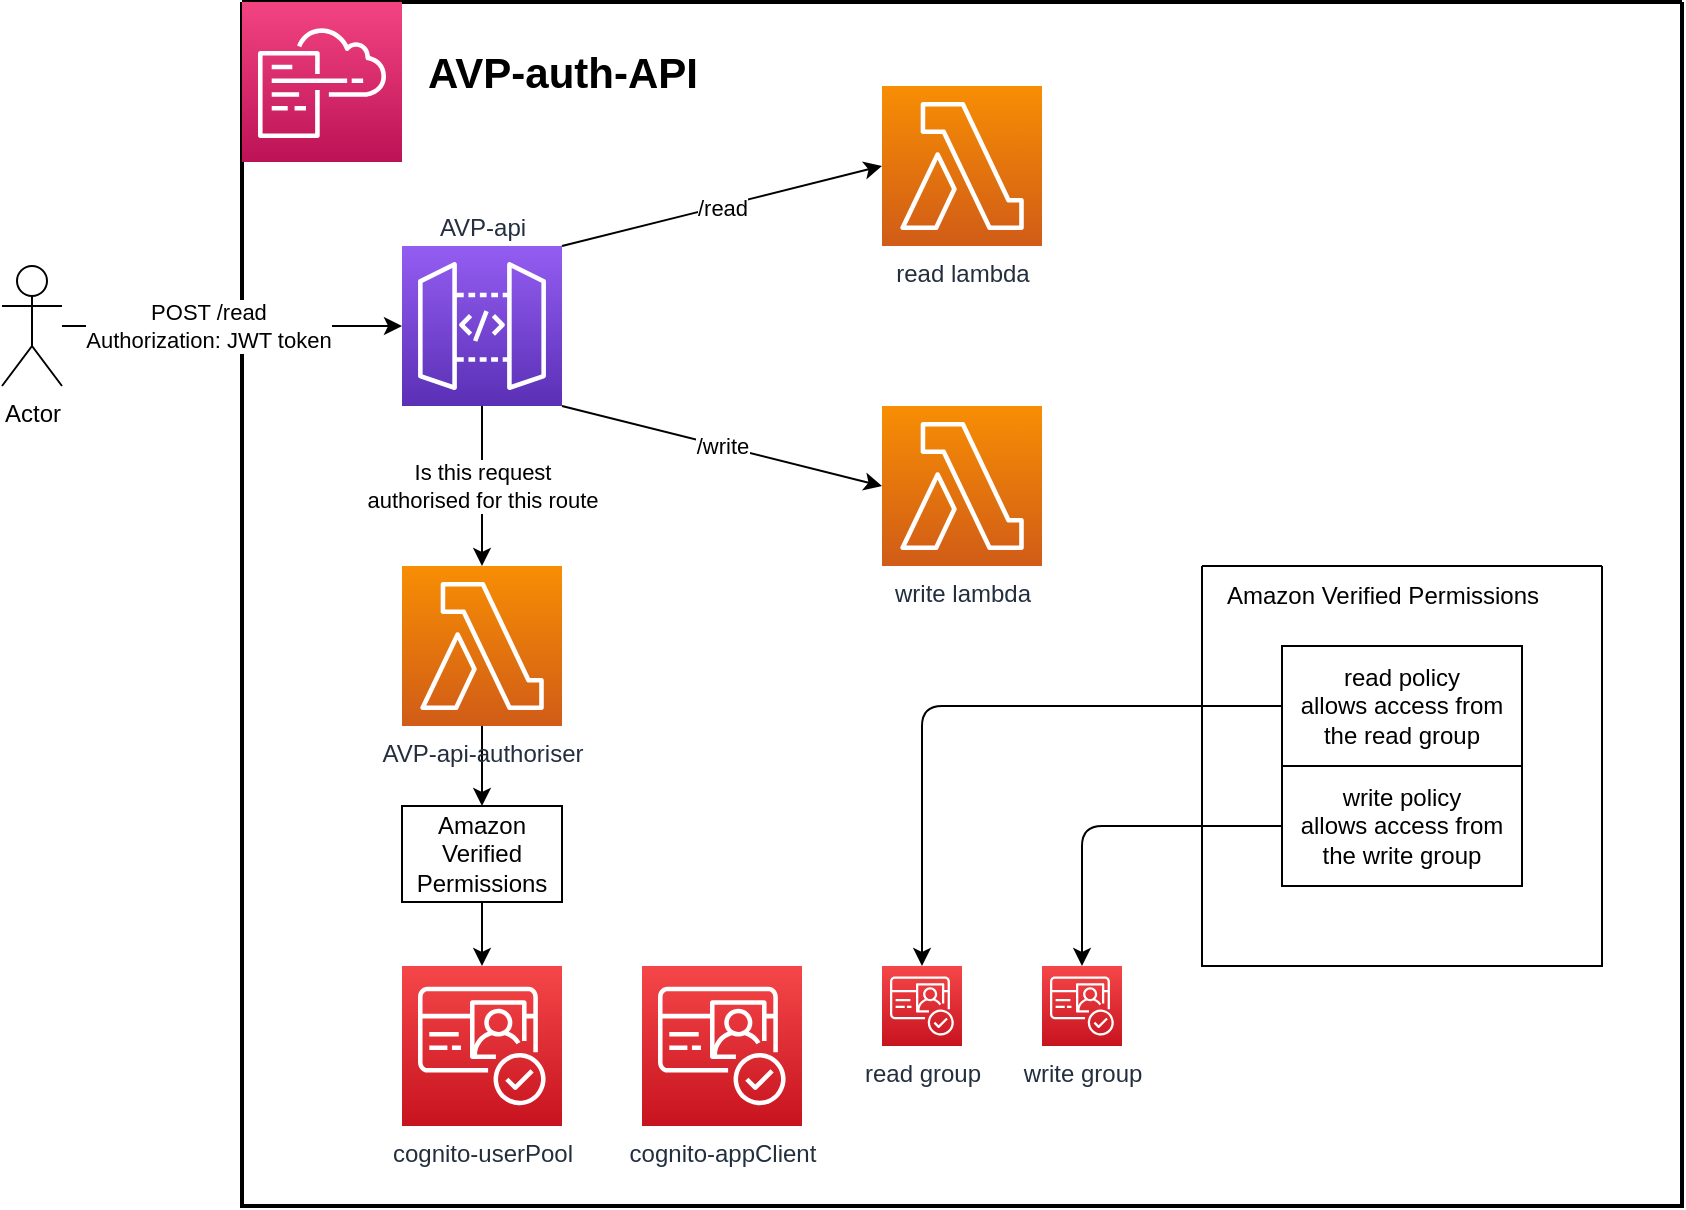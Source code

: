 <mxfile>
    <diagram id="uQtb4kDnB-4BG6wCOJv8" name="Page-1">
        <mxGraphModel dx="2304" dy="867" grid="1" gridSize="10" guides="1" tooltips="1" connect="1" arrows="1" fold="1" page="1" pageScale="1" pageWidth="827" pageHeight="1169" math="0" shadow="0">
            <root>
                <mxCell id="0"/>
                <mxCell id="1" parent="0"/>
                <mxCell id="98" value="" style="swimlane;startSize=0;strokeWidth=2;" parent="1" vertex="1">
                    <mxGeometry x="-480" y="318" width="720" height="602" as="geometry"/>
                </mxCell>
                <mxCell id="127" value="&lt;h2 class=&quot;awsui_header-text_1r9lg_5gt1n_553&quot; style=&quot;font-size: 21px&quot;&gt;AVP-auth-API&lt;/h2&gt;" style="text;html=1;align=center;verticalAlign=middle;resizable=0;points=[];autosize=1;strokeColor=none;fillColor=none;fontSize=21;" parent="98" vertex="1">
                    <mxGeometry x="80" width="160" height="70" as="geometry"/>
                </mxCell>
                <mxCell id="128" value="" style="sketch=0;points=[[0,0,0],[0.25,0,0],[0.5,0,0],[0.75,0,0],[1,0,0],[0,1,0],[0.25,1,0],[0.5,1,0],[0.75,1,0],[1,1,0],[0,0.25,0],[0,0.5,0],[0,0.75,0],[1,0.25,0],[1,0.5,0],[1,0.75,0]];points=[[0,0,0],[0.25,0,0],[0.5,0,0],[0.75,0,0],[1,0,0],[0,1,0],[0.25,1,0],[0.5,1,0],[0.75,1,0],[1,1,0],[0,0.25,0],[0,0.5,0],[0,0.75,0],[1,0.25,0],[1,0.5,0],[1,0.75,0]];outlineConnect=0;fontColor=#232F3E;gradientColor=#F34482;gradientDirection=north;fillColor=#BC1356;strokeColor=#ffffff;dashed=0;verticalLabelPosition=bottom;verticalAlign=top;align=center;html=1;fontSize=12;fontStyle=0;aspect=fixed;shape=mxgraph.aws4.resourceIcon;resIcon=mxgraph.aws4.cloudformation;" parent="98" vertex="1">
                    <mxGeometry width="80" height="80" as="geometry"/>
                </mxCell>
                <mxCell id="176" value="cognito-userPool" style="sketch=0;points=[[0,0,0],[0.25,0,0],[0.5,0,0],[0.75,0,0],[1,0,0],[0,1,0],[0.25,1,0],[0.5,1,0],[0.75,1,0],[1,1,0],[0,0.25,0],[0,0.5,0],[0,0.75,0],[1,0.25,0],[1,0.5,0],[1,0.75,0]];outlineConnect=0;fontColor=#232F3E;gradientColor=#F54749;gradientDirection=north;fillColor=#C7131F;strokeColor=#ffffff;dashed=0;verticalLabelPosition=bottom;verticalAlign=top;align=center;html=1;fontSize=12;fontStyle=0;aspect=fixed;shape=mxgraph.aws4.resourceIcon;resIcon=mxgraph.aws4.cognito;" parent="98" vertex="1">
                    <mxGeometry x="80" y="482" width="80" height="80" as="geometry"/>
                </mxCell>
                <mxCell id="177" value="read group" style="sketch=0;points=[[0,0,0],[0.25,0,0],[0.5,0,0],[0.75,0,0],[1,0,0],[0,1,0],[0.25,1,0],[0.5,1,0],[0.75,1,0],[1,1,0],[0,0.25,0],[0,0.5,0],[0,0.75,0],[1,0.25,0],[1,0.5,0],[1,0.75,0]];outlineConnect=0;fontColor=#232F3E;gradientColor=#F54749;gradientDirection=north;fillColor=#C7131F;strokeColor=#ffffff;dashed=0;verticalLabelPosition=bottom;verticalAlign=top;align=center;html=1;fontSize=12;fontStyle=0;aspect=fixed;shape=mxgraph.aws4.resourceIcon;resIcon=mxgraph.aws4.cognito;" parent="98" vertex="1">
                    <mxGeometry x="320" y="482" width="40" height="40" as="geometry"/>
                </mxCell>
                <mxCell id="178" value="write group" style="sketch=0;points=[[0,0,0],[0.25,0,0],[0.5,0,0],[0.75,0,0],[1,0,0],[0,1,0],[0.25,1,0],[0.5,1,0],[0.75,1,0],[1,1,0],[0,0.25,0],[0,0.5,0],[0,0.75,0],[1,0.25,0],[1,0.5,0],[1,0.75,0]];outlineConnect=0;fontColor=#232F3E;gradientColor=#F54749;gradientDirection=north;fillColor=#C7131F;strokeColor=#ffffff;dashed=0;verticalLabelPosition=bottom;verticalAlign=top;align=center;html=1;fontSize=12;fontStyle=0;aspect=fixed;shape=mxgraph.aws4.resourceIcon;resIcon=mxgraph.aws4.cognito;" parent="98" vertex="1">
                    <mxGeometry x="400" y="482" width="40" height="40" as="geometry"/>
                </mxCell>
                <mxCell id="179" value="cognito-appClient" style="sketch=0;points=[[0,0,0],[0.25,0,0],[0.5,0,0],[0.75,0,0],[1,0,0],[0,1,0],[0.25,1,0],[0.5,1,0],[0.75,1,0],[1,1,0],[0,0.25,0],[0,0.5,0],[0,0.75,0],[1,0.25,0],[1,0.5,0],[1,0.75,0]];outlineConnect=0;fontColor=#232F3E;gradientColor=#F54749;gradientDirection=north;fillColor=#C7131F;strokeColor=#ffffff;dashed=0;verticalLabelPosition=bottom;verticalAlign=top;align=center;html=1;fontSize=12;fontStyle=0;aspect=fixed;shape=mxgraph.aws4.resourceIcon;resIcon=mxgraph.aws4.cognito;" parent="98" vertex="1">
                    <mxGeometry x="200" y="482" width="80" height="80" as="geometry"/>
                </mxCell>
                <mxCell id="183" style="edgeStyle=none;html=1;entryX=0;entryY=0.5;entryDx=0;entryDy=0;entryPerimeter=0;exitX=1;exitY=0;exitDx=0;exitDy=0;exitPerimeter=0;" parent="98" source="180" target="181" edge="1">
                    <mxGeometry relative="1" as="geometry">
                        <Array as="points">
                            <mxPoint x="240" y="102"/>
                        </Array>
                    </mxGeometry>
                </mxCell>
                <mxCell id="191" value="/read" style="edgeLabel;html=1;align=center;verticalAlign=middle;resizable=0;points=[];" parent="183" vertex="1" connectable="0">
                    <mxGeometry x="0.288" y="1" relative="1" as="geometry">
                        <mxPoint x="-23" y="7" as="offset"/>
                    </mxGeometry>
                </mxCell>
                <mxCell id="184" style="edgeStyle=none;html=1;entryX=0;entryY=0.5;entryDx=0;entryDy=0;entryPerimeter=0;exitX=1;exitY=1;exitDx=0;exitDy=0;exitPerimeter=0;" parent="98" source="180" target="182" edge="1">
                    <mxGeometry relative="1" as="geometry"/>
                </mxCell>
                <mxCell id="192" value="/write" style="edgeLabel;html=1;align=center;verticalAlign=middle;resizable=0;points=[];" parent="184" vertex="1" connectable="0">
                    <mxGeometry x="0.208" y="-2" relative="1" as="geometry">
                        <mxPoint x="-16" y="-6" as="offset"/>
                    </mxGeometry>
                </mxCell>
                <mxCell id="186" style="edgeStyle=none;html=1;entryX=0.5;entryY=0;entryDx=0;entryDy=0;entryPerimeter=0;" parent="98" source="180" target="185" edge="1">
                    <mxGeometry relative="1" as="geometry"/>
                </mxCell>
                <mxCell id="190" value="Is this request&lt;br&gt;authorised for this route" style="edgeLabel;html=1;align=center;verticalAlign=middle;resizable=0;points=[];" parent="186" vertex="1" connectable="0">
                    <mxGeometry x="-0.507" y="1" relative="1" as="geometry">
                        <mxPoint x="-1" y="20" as="offset"/>
                    </mxGeometry>
                </mxCell>
                <mxCell id="180" value="AVP-api" style="sketch=0;points=[[0,0,0],[0.25,0,0],[0.5,0,0],[0.75,0,0],[1,0,0],[0,1,0],[0.25,1,0],[0.5,1,0],[0.75,1,0],[1,1,0],[0,0.25,0],[0,0.5,0],[0,0.75,0],[1,0.25,0],[1,0.5,0],[1,0.75,0]];outlineConnect=0;fontColor=#232F3E;gradientColor=#945DF2;gradientDirection=north;fillColor=#5A30B5;strokeColor=#ffffff;dashed=0;verticalLabelPosition=top;verticalAlign=bottom;align=center;html=1;fontSize=12;fontStyle=0;aspect=fixed;shape=mxgraph.aws4.resourceIcon;resIcon=mxgraph.aws4.api_gateway;labelPosition=center;" parent="98" vertex="1">
                    <mxGeometry x="80" y="122" width="80" height="80" as="geometry"/>
                </mxCell>
                <mxCell id="181" value="read lambda" style="sketch=0;points=[[0,0,0],[0.25,0,0],[0.5,0,0],[0.75,0,0],[1,0,0],[0,1,0],[0.25,1,0],[0.5,1,0],[0.75,1,0],[1,1,0],[0,0.25,0],[0,0.5,0],[0,0.75,0],[1,0.25,0],[1,0.5,0],[1,0.75,0]];outlineConnect=0;fontColor=#232F3E;gradientColor=#F78E04;gradientDirection=north;fillColor=#D05C17;strokeColor=#ffffff;dashed=0;verticalLabelPosition=bottom;verticalAlign=top;align=center;html=1;fontSize=12;fontStyle=0;aspect=fixed;shape=mxgraph.aws4.resourceIcon;resIcon=mxgraph.aws4.lambda;" parent="98" vertex="1">
                    <mxGeometry x="320" y="42" width="80" height="80" as="geometry"/>
                </mxCell>
                <mxCell id="182" value="write lambda" style="sketch=0;points=[[0,0,0],[0.25,0,0],[0.5,0,0],[0.75,0,0],[1,0,0],[0,1,0],[0.25,1,0],[0.5,1,0],[0.75,1,0],[1,1,0],[0,0.25,0],[0,0.5,0],[0,0.75,0],[1,0.25,0],[1,0.5,0],[1,0.75,0]];outlineConnect=0;fontColor=#232F3E;gradientColor=#F78E04;gradientDirection=north;fillColor=#D05C17;strokeColor=#ffffff;dashed=0;verticalLabelPosition=bottom;verticalAlign=top;align=center;html=1;fontSize=12;fontStyle=0;aspect=fixed;shape=mxgraph.aws4.resourceIcon;resIcon=mxgraph.aws4.lambda;" parent="98" vertex="1">
                    <mxGeometry x="320" y="202" width="80" height="80" as="geometry"/>
                </mxCell>
                <mxCell id="188" style="edgeStyle=none;html=1;entryX=0.5;entryY=0;entryDx=0;entryDy=0;" parent="98" source="185" target="187" edge="1">
                    <mxGeometry relative="1" as="geometry"/>
                </mxCell>
                <mxCell id="185" value="AVP-api-authoriser" style="sketch=0;points=[[0,0,0],[0.25,0,0],[0.5,0,0],[0.75,0,0],[1,0,0],[0,1,0],[0.25,1,0],[0.5,1,0],[0.75,1,0],[1,1,0],[0,0.25,0],[0,0.5,0],[0,0.75,0],[1,0.25,0],[1,0.5,0],[1,0.75,0]];outlineConnect=0;fontColor=#232F3E;gradientColor=#F78E04;gradientDirection=north;fillColor=#D05C17;strokeColor=#ffffff;dashed=0;verticalLabelPosition=bottom;verticalAlign=top;align=center;html=1;fontSize=12;fontStyle=0;aspect=fixed;shape=mxgraph.aws4.resourceIcon;resIcon=mxgraph.aws4.lambda;" parent="98" vertex="1">
                    <mxGeometry x="80" y="282" width="80" height="80" as="geometry"/>
                </mxCell>
                <mxCell id="189" style="edgeStyle=none;html=1;entryX=0.5;entryY=0;entryDx=0;entryDy=0;entryPerimeter=0;" parent="98" source="187" target="176" edge="1">
                    <mxGeometry relative="1" as="geometry"/>
                </mxCell>
                <mxCell id="187" value="Amazon Verified Permissions" style="rounded=0;whiteSpace=wrap;html=1;" parent="98" vertex="1">
                    <mxGeometry x="80" y="402" width="80" height="48" as="geometry"/>
                </mxCell>
                <mxCell id="194" value="" style="swimlane;startSize=0;" parent="98" vertex="1">
                    <mxGeometry x="480" y="282" width="200" height="200" as="geometry"/>
                </mxCell>
                <mxCell id="195" value="Amazon Verified Permissions" style="text;html=1;align=center;verticalAlign=middle;resizable=0;points=[];autosize=1;strokeColor=none;fillColor=none;" parent="194" vertex="1">
                    <mxGeometry width="180" height="30" as="geometry"/>
                </mxCell>
                <mxCell id="196" value="read policy&lt;br&gt;allows access from the read group" style="rounded=0;whiteSpace=wrap;html=1;" parent="194" vertex="1">
                    <mxGeometry x="40" y="40" width="120" height="60" as="geometry"/>
                </mxCell>
                <mxCell id="197" value="write policy&lt;br&gt;allows access from the write group" style="rounded=0;whiteSpace=wrap;html=1;" parent="194" vertex="1">
                    <mxGeometry x="40" y="100" width="120" height="60" as="geometry"/>
                </mxCell>
                <mxCell id="198" style="edgeStyle=none;html=1;entryX=0.5;entryY=0;entryDx=0;entryDy=0;entryPerimeter=0;" parent="98" source="196" target="177" edge="1">
                    <mxGeometry relative="1" as="geometry">
                        <Array as="points">
                            <mxPoint x="340" y="352"/>
                        </Array>
                    </mxGeometry>
                </mxCell>
                <mxCell id="199" style="edgeStyle=none;html=1;entryX=0.5;entryY=0;entryDx=0;entryDy=0;entryPerimeter=0;" parent="98" source="197" target="178" edge="1">
                    <mxGeometry relative="1" as="geometry">
                        <Array as="points">
                            <mxPoint x="420" y="412"/>
                        </Array>
                    </mxGeometry>
                </mxCell>
                <mxCell id="174" style="edgeStyle=none;html=1;" parent="1" source="165" edge="1">
                    <mxGeometry relative="1" as="geometry">
                        <mxPoint x="-400.0" y="480" as="targetPoint"/>
                    </mxGeometry>
                </mxCell>
                <mxCell id="175" value="POST /read&lt;br&gt;Authorization: JWT token" style="edgeLabel;html=1;align=center;verticalAlign=middle;resizable=0;points=[];" parent="174" vertex="1" connectable="0">
                    <mxGeometry x="-0.315" y="2" relative="1" as="geometry">
                        <mxPoint x="15" y="2" as="offset"/>
                    </mxGeometry>
                </mxCell>
                <mxCell id="165" value="Actor" style="shape=umlActor;verticalLabelPosition=bottom;verticalAlign=top;html=1;outlineConnect=0;" parent="1" vertex="1">
                    <mxGeometry x="-600" y="450" width="30" height="60" as="geometry"/>
                </mxCell>
            </root>
        </mxGraphModel>
    </diagram>
</mxfile>